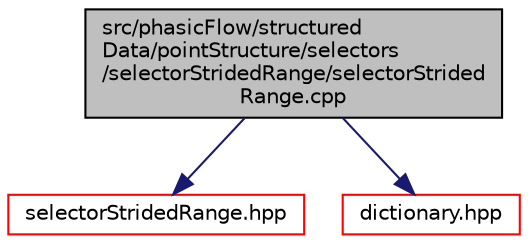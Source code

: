 digraph "src/phasicFlow/structuredData/pointStructure/selectors/selectorStridedRange/selectorStridedRange.cpp"
{
 // LATEX_PDF_SIZE
  edge [fontname="Helvetica",fontsize="10",labelfontname="Helvetica",labelfontsize="10"];
  node [fontname="Helvetica",fontsize="10",shape=record];
  Node1 [label="src/phasicFlow/structured\lData/pointStructure/selectors\l/selectorStridedRange/selectorStrided\lRange.cpp",height=0.2,width=0.4,color="black", fillcolor="grey75", style="filled", fontcolor="black",tooltip=" "];
  Node1 -> Node2 [color="midnightblue",fontsize="10",style="solid",fontname="Helvetica"];
  Node2 [label="selectorStridedRange.hpp",height=0.2,width=0.4,color="red", fillcolor="white", style="filled",URL="$selectorStridedRange_8hpp.html",tooltip=" "];
  Node1 -> Node117 [color="midnightblue",fontsize="10",style="solid",fontname="Helvetica"];
  Node117 [label="dictionary.hpp",height=0.2,width=0.4,color="red", fillcolor="white", style="filled",URL="$dictionary_8hpp.html",tooltip=" "];
}
